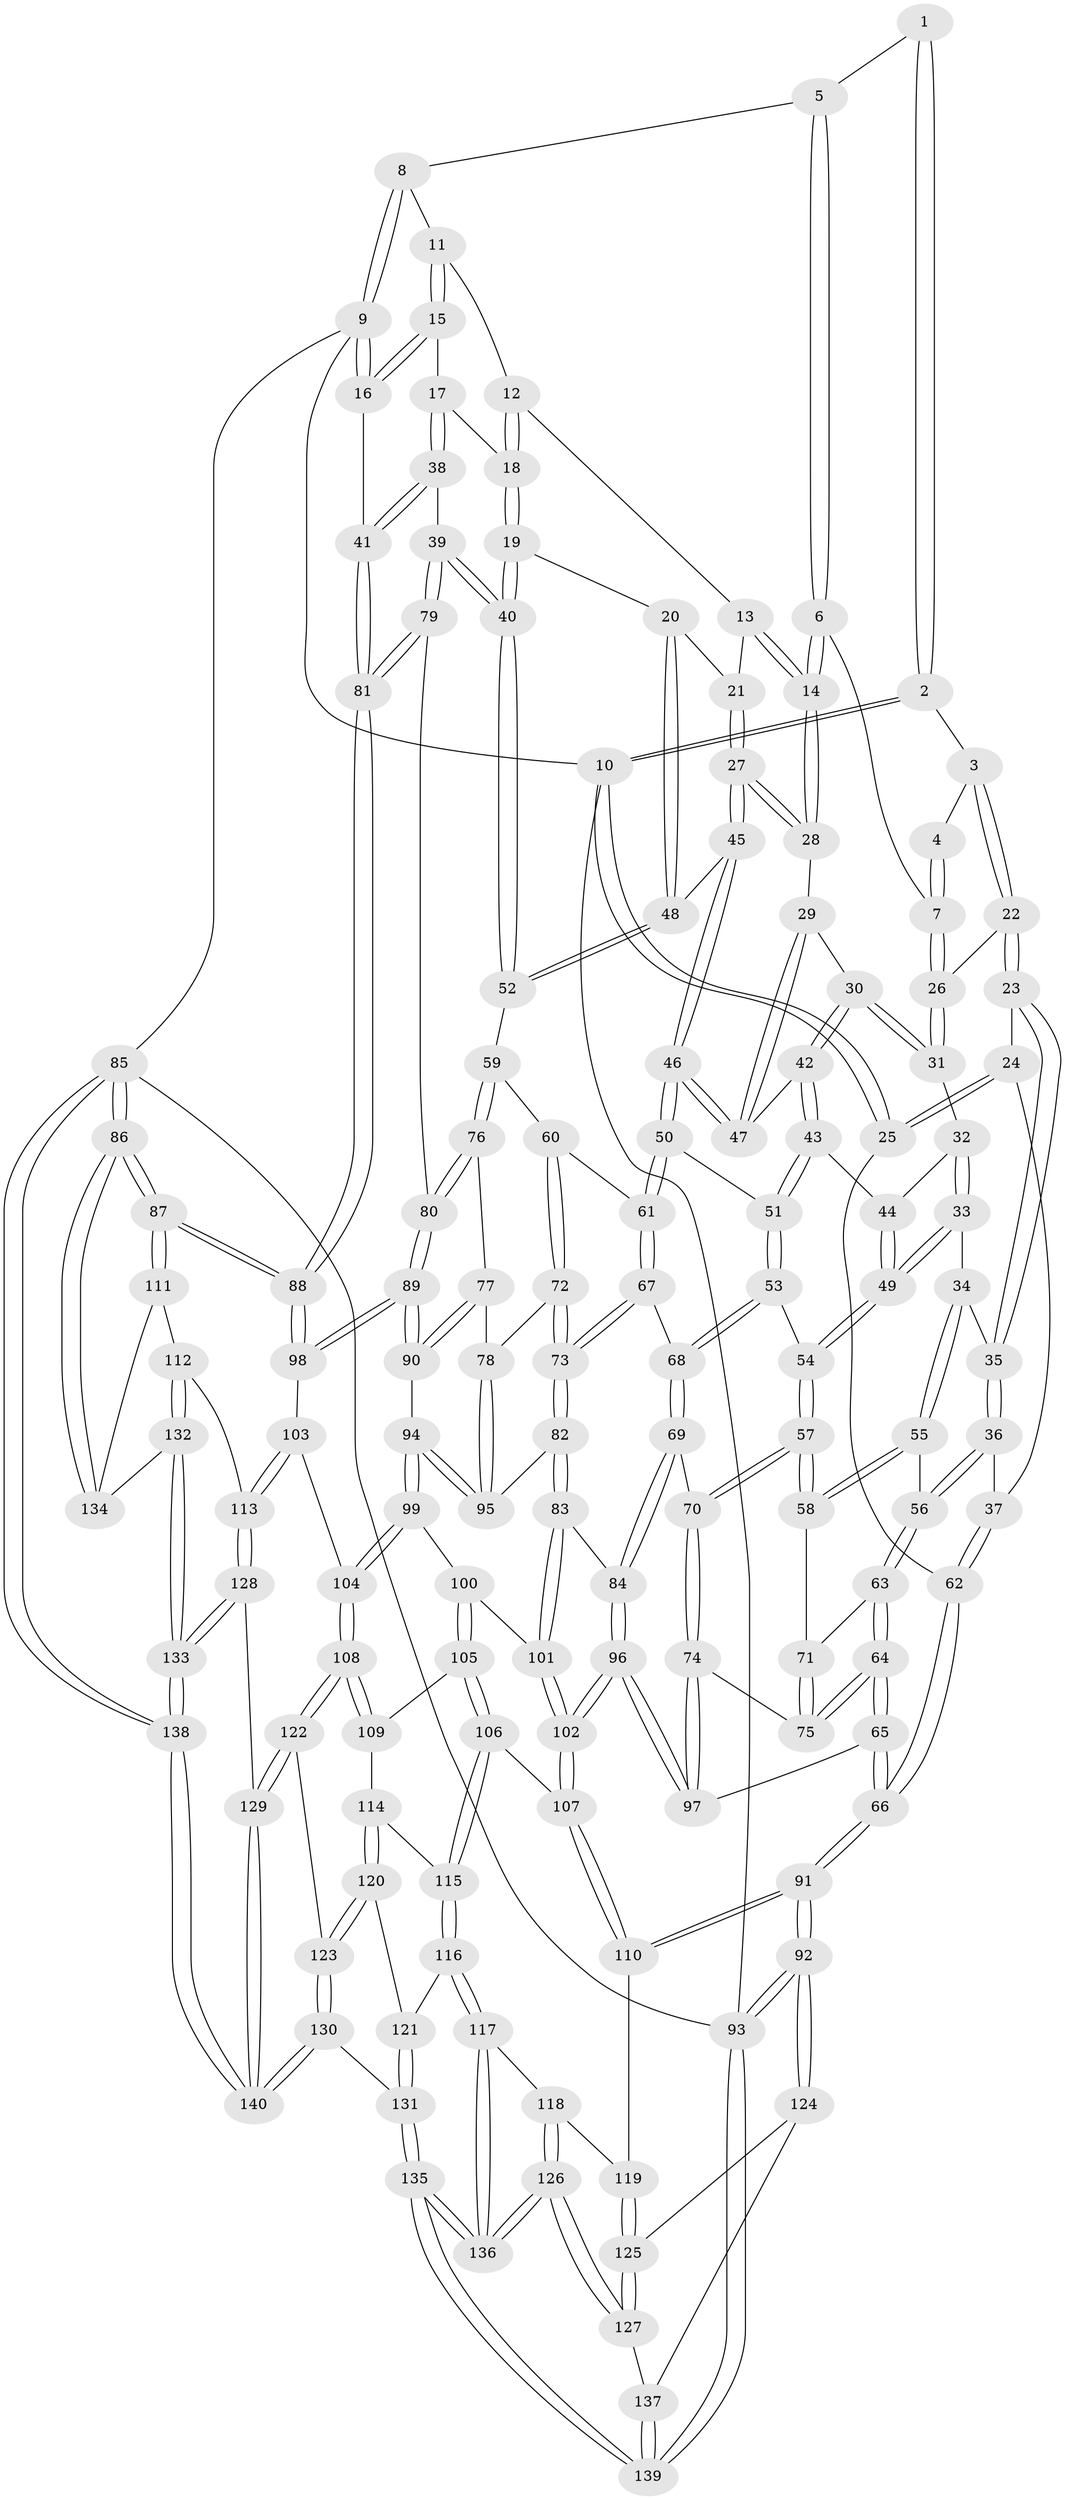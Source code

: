 // coarse degree distribution, {4: 0.4588235294117647, 5: 0.3411764705882353, 3: 0.08235294117647059, 6: 0.11764705882352941}
// Generated by graph-tools (version 1.1) at 2025/24/03/03/25 07:24:40]
// undirected, 140 vertices, 347 edges
graph export_dot {
graph [start="1"]
  node [color=gray90,style=filled];
  1 [pos="+0.29579847519018676+0"];
  2 [pos="+0+0"];
  3 [pos="+0.187406593208564+0.09534057261839278"];
  4 [pos="+0.26155511791703095+0"];
  5 [pos="+0.48402317473061696+0"];
  6 [pos="+0.4682915823180368+0.008137123128747516"];
  7 [pos="+0.31288791645975833+0.1071121830221763"];
  8 [pos="+0.7239998719882331+0"];
  9 [pos="+1+0"];
  10 [pos="+0+0"];
  11 [pos="+0.7340447436798718+0"];
  12 [pos="+0.7296834601441751+0.027584117691239456"];
  13 [pos="+0.6998500255967093+0.08905017747164566"];
  14 [pos="+0.49836689992433364+0.0736082673808693"];
  15 [pos="+0.9334860804516829+0.1128650642978861"];
  16 [pos="+1+0.02038007143745596"];
  17 [pos="+0.860164591246068+0.14164895830241964"];
  18 [pos="+0.8590018202987709+0.1420420419328307"];
  19 [pos="+0.7849807697690224+0.20665624549772382"];
  20 [pos="+0.756487002515784+0.19492259536283363"];
  21 [pos="+0.7014020284382428+0.11260937440179275"];
  22 [pos="+0.18884710264476656+0.10491140970219996"];
  23 [pos="+0.16484046128794458+0.12970948752024114"];
  24 [pos="+0.06159546249240866+0.09910248631380059"];
  25 [pos="+0+0"];
  26 [pos="+0.30038626668092416+0.12088028644313828"];
  27 [pos="+0.5937175450803951+0.19899109316084068"];
  28 [pos="+0.4995561395126897+0.08291512061931337"];
  29 [pos="+0.4539022046952836+0.17884754889341065"];
  30 [pos="+0.4478491760715162+0.18774549441079272"];
  31 [pos="+0.30911889524995084+0.1582994072341433"];
  32 [pos="+0.3088444468147167+0.16842416013098055"];
  33 [pos="+0.2744176960951205+0.26815402722855824"];
  34 [pos="+0.23809598579984537+0.2682948574496686"];
  35 [pos="+0.15977443091866592+0.15248783639239097"];
  36 [pos="+0.05530919864146142+0.2669042092805425"];
  37 [pos="+0.05021095925284316+0.26527088032975116"];
  38 [pos="+0.9044907043344383+0.32994358463493545"];
  39 [pos="+0.8372130691876923+0.37193927861751686"];
  40 [pos="+0.8247297935371087+0.3582597486840105"];
  41 [pos="+1+0.10506485444972415"];
  42 [pos="+0.43546298410211487+0.2280820393596213"];
  43 [pos="+0.42725077109461634+0.24459698974276814"];
  44 [pos="+0.40395066038416716+0.240592728475054"];
  45 [pos="+0.6067774336381926+0.2683836546577869"];
  46 [pos="+0.59604238778607+0.2767009555580593"];
  47 [pos="+0.5409935859760817+0.25026499631677396"];
  48 [pos="+0.609031840812694+0.26883658374324143"];
  49 [pos="+0.28169385399853175+0.2753635584134432"];
  50 [pos="+0.572800171699877+0.3037767924622262"];
  51 [pos="+0.43318418923047525+0.2756683765809443"];
  52 [pos="+0.6885376402796253+0.32956210843878025"];
  53 [pos="+0.4110333426052381+0.33220587339646573"];
  54 [pos="+0.30609993319663703+0.3202422139449719"];
  55 [pos="+0.14913830982753357+0.32625202344986676"];
  56 [pos="+0.11141762825041723+0.3350913610767697"];
  57 [pos="+0.28332937212073434+0.4105671074885997"];
  58 [pos="+0.27574320856359685+0.4082449698509473"];
  59 [pos="+0.6410979781954608+0.4271143394973392"];
  60 [pos="+0.5815776906227326+0.40636189104270787"];
  61 [pos="+0.5463903542323524+0.38599302591134077"];
  62 [pos="+0+0.2064063329620298"];
  63 [pos="+0.10309196578198764+0.39362188919459834"];
  64 [pos="+0.01869289337642455+0.5110632935345012"];
  65 [pos="+0.0017475773904462037+0.5271933597507453"];
  66 [pos="+0+0.6009148883585423"];
  67 [pos="+0.5252880512163326+0.39968717893662564"];
  68 [pos="+0.44962273850194256+0.42338069569613174"];
  69 [pos="+0.4224224935203896+0.4670479219838642"];
  70 [pos="+0.29696430318777095+0.4427716237636418"];
  71 [pos="+0.15675321360569364+0.42483638299757137"];
  72 [pos="+0.5970869992302728+0.515633979065139"];
  73 [pos="+0.5756291818533859+0.5294326947071716"];
  74 [pos="+0.24176793508327543+0.5154254411394513"];
  75 [pos="+0.21775042245353163+0.5025736411369542"];
  76 [pos="+0.6780072436604453+0.47192305223909925"];
  77 [pos="+0.6697276319274207+0.4844849173024586"];
  78 [pos="+0.6589849048742443+0.49518666262517974"];
  79 [pos="+0.8363291869387707+0.42809658357074193"];
  80 [pos="+0.8274261524960089+0.44679728564118015"];
  81 [pos="+1+0.5264625791907493"];
  82 [pos="+0.573495467970203+0.5326833101023687"];
  83 [pos="+0.4908789450803741+0.5835198639406816"];
  84 [pos="+0.4304431799825567+0.5111343439749948"];
  85 [pos="+1+1"];
  86 [pos="+1+1"];
  87 [pos="+1+0.7735506064598646"];
  88 [pos="+1+0.6718166001857414"];
  89 [pos="+0.83693683051992+0.5912416706076297"];
  90 [pos="+0.7254428678220127+0.5997981082997973"];
  91 [pos="+0+0.7184293923740869"];
  92 [pos="+0+0.8059176612010441"];
  93 [pos="+0+1"];
  94 [pos="+0.6610955838008127+0.6201862852751165"];
  95 [pos="+0.6577457112853871+0.6117833692951353"];
  96 [pos="+0.24912003469870114+0.6507361608671224"];
  97 [pos="+0.24602900916597745+0.6450835666484949"];
  98 [pos="+0.8892026788597128+0.6794844963747206"];
  99 [pos="+0.6522410781800982+0.6353755900535596"];
  100 [pos="+0.5189749574246127+0.6637476617184916"];
  101 [pos="+0.4951680242352528+0.6260879002456321"];
  102 [pos="+0.2558850973818871+0.7006925471960211"];
  103 [pos="+0.8881618202971484+0.680945319201861"];
  104 [pos="+0.7144119011188383+0.7923750647889403"];
  105 [pos="+0.5187473119870399+0.7018538905976498"];
  106 [pos="+0.35008764719996316+0.7800739709496528"];
  107 [pos="+0.25522919922621384+0.7046037483908427"];
  108 [pos="+0.6830541397603934+0.8412196780034914"];
  109 [pos="+0.5536942732366352+0.7756730399499246"];
  110 [pos="+0.19703912431299006+0.7543228777750344"];
  111 [pos="+0.9770426207746431+0.8830396702802826"];
  112 [pos="+0.971246253353075+0.8836422544425014"];
  113 [pos="+0.9004776143782034+0.8626404154893716"];
  114 [pos="+0.4845029514720836+0.8341337065157663"];
  115 [pos="+0.35578356718662896+0.7913748134366498"];
  116 [pos="+0.35814666110451226+0.8706476861203315"];
  117 [pos="+0.30715432445013174+0.9734716716058558"];
  118 [pos="+0.2114618975666393+0.8221498346665967"];
  119 [pos="+0.19356477001931735+0.7895311055797986"];
  120 [pos="+0.480879017368465+0.8635718493910277"];
  121 [pos="+0.43308941307002113+0.896787473089869"];
  122 [pos="+0.6839152446240508+0.8493884584411021"];
  123 [pos="+0.5029477718663182+0.8990066675140278"];
  124 [pos="+0.059578770270264016+0.8999108877906095"];
  125 [pos="+0.1422941795308162+0.8837055743656407"];
  126 [pos="+0.21067406936943864+1"];
  127 [pos="+0.1757491376742042+0.9868062079059172"];
  128 [pos="+0.8729361066283466+0.8963215137302911"];
  129 [pos="+0.6865498203369789+0.8612013489676154"];
  130 [pos="+0.5348821839093114+1"];
  131 [pos="+0.4748545911470369+1"];
  132 [pos="+0.942564648762836+0.9554627639835375"];
  133 [pos="+0.8878204727883079+1"];
  134 [pos="+0.9851681931903827+0.9429200553662515"];
  135 [pos="+0.3134603627858911+1"];
  136 [pos="+0.2946642462000888+1"];
  137 [pos="+0.0865932840320236+0.967120460865263"];
  138 [pos="+0.8473825198167736+1"];
  139 [pos="+0+1"];
  140 [pos="+0.6506186641201902+1"];
  1 -- 2;
  1 -- 2;
  1 -- 5;
  2 -- 3;
  2 -- 10;
  2 -- 10;
  3 -- 4;
  3 -- 22;
  3 -- 22;
  4 -- 7;
  4 -- 7;
  5 -- 6;
  5 -- 6;
  5 -- 8;
  6 -- 7;
  6 -- 14;
  6 -- 14;
  7 -- 26;
  7 -- 26;
  8 -- 9;
  8 -- 9;
  8 -- 11;
  9 -- 10;
  9 -- 16;
  9 -- 16;
  9 -- 85;
  10 -- 25;
  10 -- 25;
  10 -- 93;
  11 -- 12;
  11 -- 15;
  11 -- 15;
  12 -- 13;
  12 -- 18;
  12 -- 18;
  13 -- 14;
  13 -- 14;
  13 -- 21;
  14 -- 28;
  14 -- 28;
  15 -- 16;
  15 -- 16;
  15 -- 17;
  16 -- 41;
  17 -- 18;
  17 -- 38;
  17 -- 38;
  18 -- 19;
  18 -- 19;
  19 -- 20;
  19 -- 40;
  19 -- 40;
  20 -- 21;
  20 -- 48;
  20 -- 48;
  21 -- 27;
  21 -- 27;
  22 -- 23;
  22 -- 23;
  22 -- 26;
  23 -- 24;
  23 -- 35;
  23 -- 35;
  24 -- 25;
  24 -- 25;
  24 -- 37;
  25 -- 62;
  26 -- 31;
  26 -- 31;
  27 -- 28;
  27 -- 28;
  27 -- 45;
  27 -- 45;
  28 -- 29;
  29 -- 30;
  29 -- 47;
  29 -- 47;
  30 -- 31;
  30 -- 31;
  30 -- 42;
  30 -- 42;
  31 -- 32;
  32 -- 33;
  32 -- 33;
  32 -- 44;
  33 -- 34;
  33 -- 49;
  33 -- 49;
  34 -- 35;
  34 -- 55;
  34 -- 55;
  35 -- 36;
  35 -- 36;
  36 -- 37;
  36 -- 56;
  36 -- 56;
  37 -- 62;
  37 -- 62;
  38 -- 39;
  38 -- 41;
  38 -- 41;
  39 -- 40;
  39 -- 40;
  39 -- 79;
  39 -- 79;
  40 -- 52;
  40 -- 52;
  41 -- 81;
  41 -- 81;
  42 -- 43;
  42 -- 43;
  42 -- 47;
  43 -- 44;
  43 -- 51;
  43 -- 51;
  44 -- 49;
  44 -- 49;
  45 -- 46;
  45 -- 46;
  45 -- 48;
  46 -- 47;
  46 -- 47;
  46 -- 50;
  46 -- 50;
  48 -- 52;
  48 -- 52;
  49 -- 54;
  49 -- 54;
  50 -- 51;
  50 -- 61;
  50 -- 61;
  51 -- 53;
  51 -- 53;
  52 -- 59;
  53 -- 54;
  53 -- 68;
  53 -- 68;
  54 -- 57;
  54 -- 57;
  55 -- 56;
  55 -- 58;
  55 -- 58;
  56 -- 63;
  56 -- 63;
  57 -- 58;
  57 -- 58;
  57 -- 70;
  57 -- 70;
  58 -- 71;
  59 -- 60;
  59 -- 76;
  59 -- 76;
  60 -- 61;
  60 -- 72;
  60 -- 72;
  61 -- 67;
  61 -- 67;
  62 -- 66;
  62 -- 66;
  63 -- 64;
  63 -- 64;
  63 -- 71;
  64 -- 65;
  64 -- 65;
  64 -- 75;
  64 -- 75;
  65 -- 66;
  65 -- 66;
  65 -- 97;
  66 -- 91;
  66 -- 91;
  67 -- 68;
  67 -- 73;
  67 -- 73;
  68 -- 69;
  68 -- 69;
  69 -- 70;
  69 -- 84;
  69 -- 84;
  70 -- 74;
  70 -- 74;
  71 -- 75;
  71 -- 75;
  72 -- 73;
  72 -- 73;
  72 -- 78;
  73 -- 82;
  73 -- 82;
  74 -- 75;
  74 -- 97;
  74 -- 97;
  76 -- 77;
  76 -- 80;
  76 -- 80;
  77 -- 78;
  77 -- 90;
  77 -- 90;
  78 -- 95;
  78 -- 95;
  79 -- 80;
  79 -- 81;
  79 -- 81;
  80 -- 89;
  80 -- 89;
  81 -- 88;
  81 -- 88;
  82 -- 83;
  82 -- 83;
  82 -- 95;
  83 -- 84;
  83 -- 101;
  83 -- 101;
  84 -- 96;
  84 -- 96;
  85 -- 86;
  85 -- 86;
  85 -- 138;
  85 -- 138;
  85 -- 93;
  86 -- 87;
  86 -- 87;
  86 -- 134;
  86 -- 134;
  87 -- 88;
  87 -- 88;
  87 -- 111;
  87 -- 111;
  88 -- 98;
  88 -- 98;
  89 -- 90;
  89 -- 90;
  89 -- 98;
  89 -- 98;
  90 -- 94;
  91 -- 92;
  91 -- 92;
  91 -- 110;
  91 -- 110;
  92 -- 93;
  92 -- 93;
  92 -- 124;
  92 -- 124;
  93 -- 139;
  93 -- 139;
  94 -- 95;
  94 -- 95;
  94 -- 99;
  94 -- 99;
  96 -- 97;
  96 -- 97;
  96 -- 102;
  96 -- 102;
  98 -- 103;
  99 -- 100;
  99 -- 104;
  99 -- 104;
  100 -- 101;
  100 -- 105;
  100 -- 105;
  101 -- 102;
  101 -- 102;
  102 -- 107;
  102 -- 107;
  103 -- 104;
  103 -- 113;
  103 -- 113;
  104 -- 108;
  104 -- 108;
  105 -- 106;
  105 -- 106;
  105 -- 109;
  106 -- 107;
  106 -- 115;
  106 -- 115;
  107 -- 110;
  107 -- 110;
  108 -- 109;
  108 -- 109;
  108 -- 122;
  108 -- 122;
  109 -- 114;
  110 -- 119;
  111 -- 112;
  111 -- 134;
  112 -- 113;
  112 -- 132;
  112 -- 132;
  113 -- 128;
  113 -- 128;
  114 -- 115;
  114 -- 120;
  114 -- 120;
  115 -- 116;
  115 -- 116;
  116 -- 117;
  116 -- 117;
  116 -- 121;
  117 -- 118;
  117 -- 136;
  117 -- 136;
  118 -- 119;
  118 -- 126;
  118 -- 126;
  119 -- 125;
  119 -- 125;
  120 -- 121;
  120 -- 123;
  120 -- 123;
  121 -- 131;
  121 -- 131;
  122 -- 123;
  122 -- 129;
  122 -- 129;
  123 -- 130;
  123 -- 130;
  124 -- 125;
  124 -- 137;
  125 -- 127;
  125 -- 127;
  126 -- 127;
  126 -- 127;
  126 -- 136;
  126 -- 136;
  127 -- 137;
  128 -- 129;
  128 -- 133;
  128 -- 133;
  129 -- 140;
  129 -- 140;
  130 -- 131;
  130 -- 140;
  130 -- 140;
  131 -- 135;
  131 -- 135;
  132 -- 133;
  132 -- 133;
  132 -- 134;
  133 -- 138;
  133 -- 138;
  135 -- 136;
  135 -- 136;
  135 -- 139;
  135 -- 139;
  137 -- 139;
  137 -- 139;
  138 -- 140;
  138 -- 140;
}
